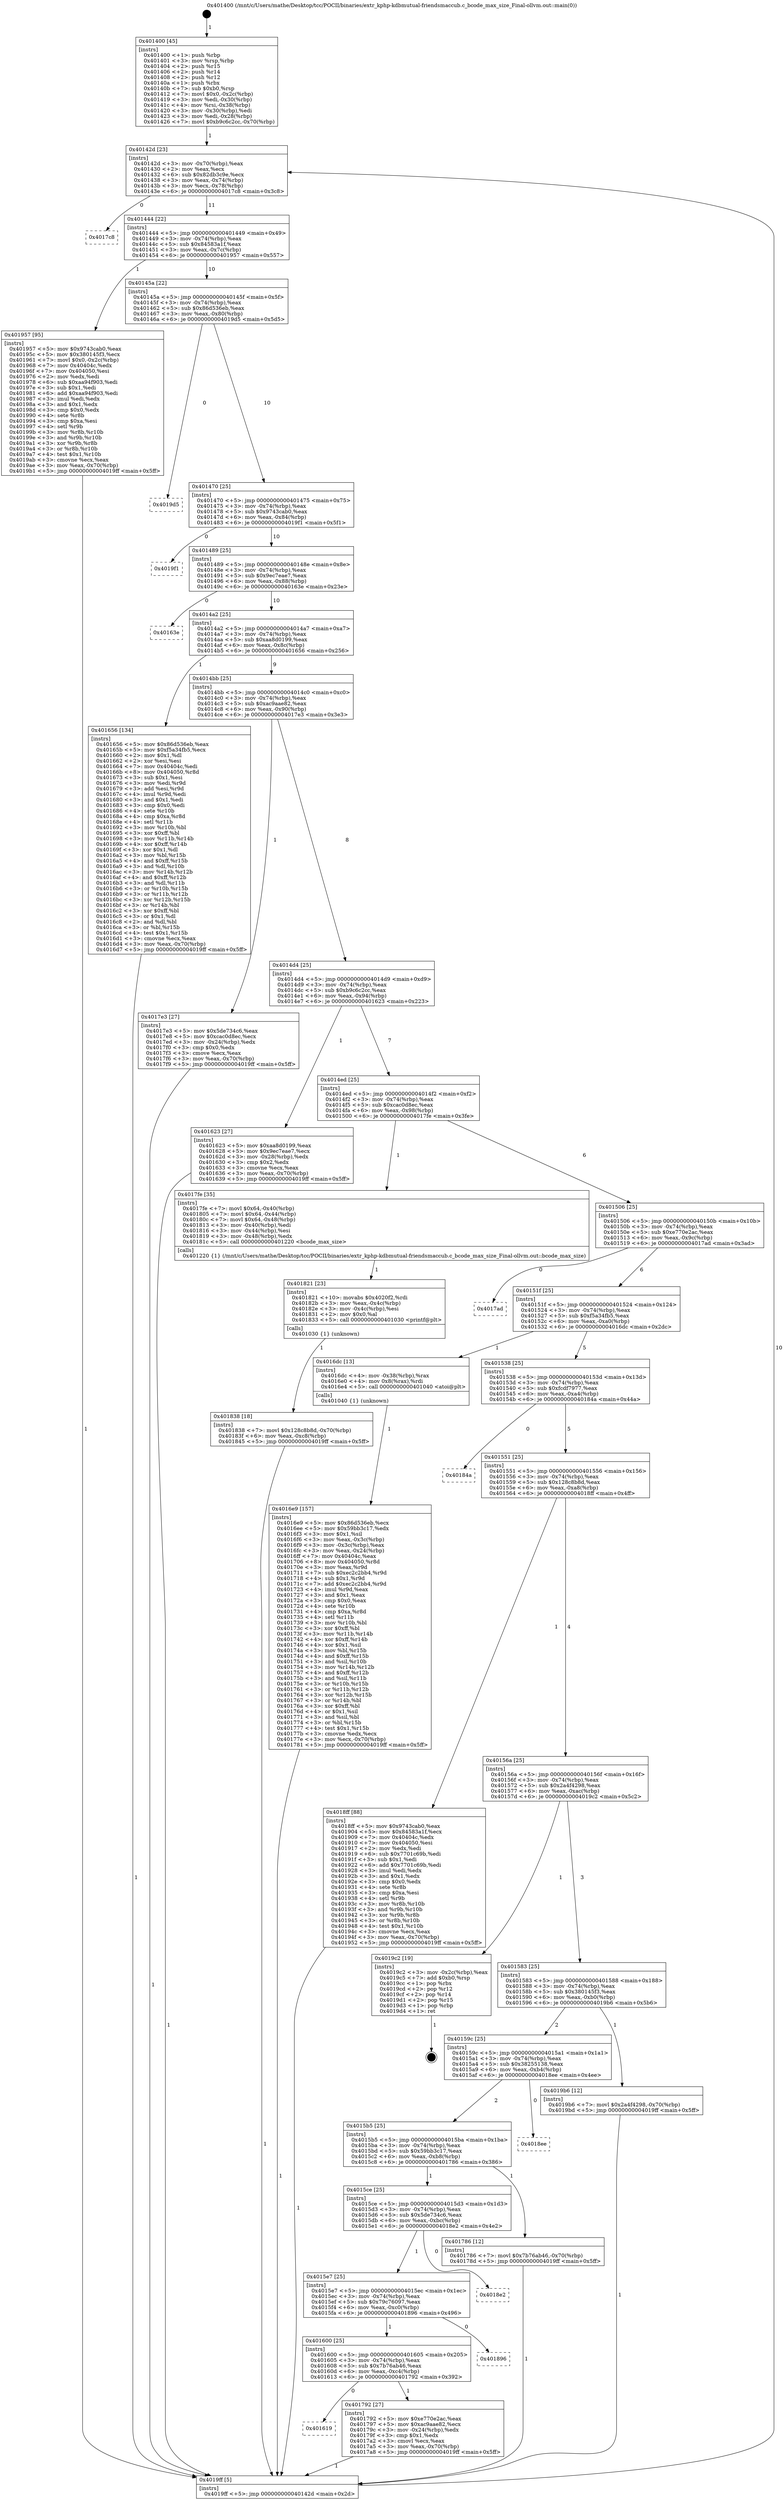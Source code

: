 digraph "0x401400" {
  label = "0x401400 (/mnt/c/Users/mathe/Desktop/tcc/POCII/binaries/extr_kphp-kdbmutual-friendsmaccub.c_bcode_max_size_Final-ollvm.out::main(0))"
  labelloc = "t"
  node[shape=record]

  Entry [label="",width=0.3,height=0.3,shape=circle,fillcolor=black,style=filled]
  "0x40142d" [label="{
     0x40142d [23]\l
     | [instrs]\l
     &nbsp;&nbsp;0x40142d \<+3\>: mov -0x70(%rbp),%eax\l
     &nbsp;&nbsp;0x401430 \<+2\>: mov %eax,%ecx\l
     &nbsp;&nbsp;0x401432 \<+6\>: sub $0x82db3c9e,%ecx\l
     &nbsp;&nbsp;0x401438 \<+3\>: mov %eax,-0x74(%rbp)\l
     &nbsp;&nbsp;0x40143b \<+3\>: mov %ecx,-0x78(%rbp)\l
     &nbsp;&nbsp;0x40143e \<+6\>: je 00000000004017c8 \<main+0x3c8\>\l
  }"]
  "0x4017c8" [label="{
     0x4017c8\l
  }", style=dashed]
  "0x401444" [label="{
     0x401444 [22]\l
     | [instrs]\l
     &nbsp;&nbsp;0x401444 \<+5\>: jmp 0000000000401449 \<main+0x49\>\l
     &nbsp;&nbsp;0x401449 \<+3\>: mov -0x74(%rbp),%eax\l
     &nbsp;&nbsp;0x40144c \<+5\>: sub $0x84583a1f,%eax\l
     &nbsp;&nbsp;0x401451 \<+3\>: mov %eax,-0x7c(%rbp)\l
     &nbsp;&nbsp;0x401454 \<+6\>: je 0000000000401957 \<main+0x557\>\l
  }"]
  Exit [label="",width=0.3,height=0.3,shape=circle,fillcolor=black,style=filled,peripheries=2]
  "0x401957" [label="{
     0x401957 [95]\l
     | [instrs]\l
     &nbsp;&nbsp;0x401957 \<+5\>: mov $0x9743cab0,%eax\l
     &nbsp;&nbsp;0x40195c \<+5\>: mov $0x380145f3,%ecx\l
     &nbsp;&nbsp;0x401961 \<+7\>: movl $0x0,-0x2c(%rbp)\l
     &nbsp;&nbsp;0x401968 \<+7\>: mov 0x40404c,%edx\l
     &nbsp;&nbsp;0x40196f \<+7\>: mov 0x404050,%esi\l
     &nbsp;&nbsp;0x401976 \<+2\>: mov %edx,%edi\l
     &nbsp;&nbsp;0x401978 \<+6\>: sub $0xaa94f903,%edi\l
     &nbsp;&nbsp;0x40197e \<+3\>: sub $0x1,%edi\l
     &nbsp;&nbsp;0x401981 \<+6\>: add $0xaa94f903,%edi\l
     &nbsp;&nbsp;0x401987 \<+3\>: imul %edi,%edx\l
     &nbsp;&nbsp;0x40198a \<+3\>: and $0x1,%edx\l
     &nbsp;&nbsp;0x40198d \<+3\>: cmp $0x0,%edx\l
     &nbsp;&nbsp;0x401990 \<+4\>: sete %r8b\l
     &nbsp;&nbsp;0x401994 \<+3\>: cmp $0xa,%esi\l
     &nbsp;&nbsp;0x401997 \<+4\>: setl %r9b\l
     &nbsp;&nbsp;0x40199b \<+3\>: mov %r8b,%r10b\l
     &nbsp;&nbsp;0x40199e \<+3\>: and %r9b,%r10b\l
     &nbsp;&nbsp;0x4019a1 \<+3\>: xor %r9b,%r8b\l
     &nbsp;&nbsp;0x4019a4 \<+3\>: or %r8b,%r10b\l
     &nbsp;&nbsp;0x4019a7 \<+4\>: test $0x1,%r10b\l
     &nbsp;&nbsp;0x4019ab \<+3\>: cmovne %ecx,%eax\l
     &nbsp;&nbsp;0x4019ae \<+3\>: mov %eax,-0x70(%rbp)\l
     &nbsp;&nbsp;0x4019b1 \<+5\>: jmp 00000000004019ff \<main+0x5ff\>\l
  }"]
  "0x40145a" [label="{
     0x40145a [22]\l
     | [instrs]\l
     &nbsp;&nbsp;0x40145a \<+5\>: jmp 000000000040145f \<main+0x5f\>\l
     &nbsp;&nbsp;0x40145f \<+3\>: mov -0x74(%rbp),%eax\l
     &nbsp;&nbsp;0x401462 \<+5\>: sub $0x86d536eb,%eax\l
     &nbsp;&nbsp;0x401467 \<+3\>: mov %eax,-0x80(%rbp)\l
     &nbsp;&nbsp;0x40146a \<+6\>: je 00000000004019d5 \<main+0x5d5\>\l
  }"]
  "0x401838" [label="{
     0x401838 [18]\l
     | [instrs]\l
     &nbsp;&nbsp;0x401838 \<+7\>: movl $0x128c8b8d,-0x70(%rbp)\l
     &nbsp;&nbsp;0x40183f \<+6\>: mov %eax,-0xc8(%rbp)\l
     &nbsp;&nbsp;0x401845 \<+5\>: jmp 00000000004019ff \<main+0x5ff\>\l
  }"]
  "0x4019d5" [label="{
     0x4019d5\l
  }", style=dashed]
  "0x401470" [label="{
     0x401470 [25]\l
     | [instrs]\l
     &nbsp;&nbsp;0x401470 \<+5\>: jmp 0000000000401475 \<main+0x75\>\l
     &nbsp;&nbsp;0x401475 \<+3\>: mov -0x74(%rbp),%eax\l
     &nbsp;&nbsp;0x401478 \<+5\>: sub $0x9743cab0,%eax\l
     &nbsp;&nbsp;0x40147d \<+6\>: mov %eax,-0x84(%rbp)\l
     &nbsp;&nbsp;0x401483 \<+6\>: je 00000000004019f1 \<main+0x5f1\>\l
  }"]
  "0x401821" [label="{
     0x401821 [23]\l
     | [instrs]\l
     &nbsp;&nbsp;0x401821 \<+10\>: movabs $0x4020f2,%rdi\l
     &nbsp;&nbsp;0x40182b \<+3\>: mov %eax,-0x4c(%rbp)\l
     &nbsp;&nbsp;0x40182e \<+3\>: mov -0x4c(%rbp),%esi\l
     &nbsp;&nbsp;0x401831 \<+2\>: mov $0x0,%al\l
     &nbsp;&nbsp;0x401833 \<+5\>: call 0000000000401030 \<printf@plt\>\l
     | [calls]\l
     &nbsp;&nbsp;0x401030 \{1\} (unknown)\l
  }"]
  "0x4019f1" [label="{
     0x4019f1\l
  }", style=dashed]
  "0x401489" [label="{
     0x401489 [25]\l
     | [instrs]\l
     &nbsp;&nbsp;0x401489 \<+5\>: jmp 000000000040148e \<main+0x8e\>\l
     &nbsp;&nbsp;0x40148e \<+3\>: mov -0x74(%rbp),%eax\l
     &nbsp;&nbsp;0x401491 \<+5\>: sub $0x9ec7eae7,%eax\l
     &nbsp;&nbsp;0x401496 \<+6\>: mov %eax,-0x88(%rbp)\l
     &nbsp;&nbsp;0x40149c \<+6\>: je 000000000040163e \<main+0x23e\>\l
  }"]
  "0x401619" [label="{
     0x401619\l
  }", style=dashed]
  "0x40163e" [label="{
     0x40163e\l
  }", style=dashed]
  "0x4014a2" [label="{
     0x4014a2 [25]\l
     | [instrs]\l
     &nbsp;&nbsp;0x4014a2 \<+5\>: jmp 00000000004014a7 \<main+0xa7\>\l
     &nbsp;&nbsp;0x4014a7 \<+3\>: mov -0x74(%rbp),%eax\l
     &nbsp;&nbsp;0x4014aa \<+5\>: sub $0xaa8d0199,%eax\l
     &nbsp;&nbsp;0x4014af \<+6\>: mov %eax,-0x8c(%rbp)\l
     &nbsp;&nbsp;0x4014b5 \<+6\>: je 0000000000401656 \<main+0x256\>\l
  }"]
  "0x401792" [label="{
     0x401792 [27]\l
     | [instrs]\l
     &nbsp;&nbsp;0x401792 \<+5\>: mov $0xe770e2ac,%eax\l
     &nbsp;&nbsp;0x401797 \<+5\>: mov $0xac9aae82,%ecx\l
     &nbsp;&nbsp;0x40179c \<+3\>: mov -0x24(%rbp),%edx\l
     &nbsp;&nbsp;0x40179f \<+3\>: cmp $0x1,%edx\l
     &nbsp;&nbsp;0x4017a2 \<+3\>: cmovl %ecx,%eax\l
     &nbsp;&nbsp;0x4017a5 \<+3\>: mov %eax,-0x70(%rbp)\l
     &nbsp;&nbsp;0x4017a8 \<+5\>: jmp 00000000004019ff \<main+0x5ff\>\l
  }"]
  "0x401656" [label="{
     0x401656 [134]\l
     | [instrs]\l
     &nbsp;&nbsp;0x401656 \<+5\>: mov $0x86d536eb,%eax\l
     &nbsp;&nbsp;0x40165b \<+5\>: mov $0xf5a34fb5,%ecx\l
     &nbsp;&nbsp;0x401660 \<+2\>: mov $0x1,%dl\l
     &nbsp;&nbsp;0x401662 \<+2\>: xor %esi,%esi\l
     &nbsp;&nbsp;0x401664 \<+7\>: mov 0x40404c,%edi\l
     &nbsp;&nbsp;0x40166b \<+8\>: mov 0x404050,%r8d\l
     &nbsp;&nbsp;0x401673 \<+3\>: sub $0x1,%esi\l
     &nbsp;&nbsp;0x401676 \<+3\>: mov %edi,%r9d\l
     &nbsp;&nbsp;0x401679 \<+3\>: add %esi,%r9d\l
     &nbsp;&nbsp;0x40167c \<+4\>: imul %r9d,%edi\l
     &nbsp;&nbsp;0x401680 \<+3\>: and $0x1,%edi\l
     &nbsp;&nbsp;0x401683 \<+3\>: cmp $0x0,%edi\l
     &nbsp;&nbsp;0x401686 \<+4\>: sete %r10b\l
     &nbsp;&nbsp;0x40168a \<+4\>: cmp $0xa,%r8d\l
     &nbsp;&nbsp;0x40168e \<+4\>: setl %r11b\l
     &nbsp;&nbsp;0x401692 \<+3\>: mov %r10b,%bl\l
     &nbsp;&nbsp;0x401695 \<+3\>: xor $0xff,%bl\l
     &nbsp;&nbsp;0x401698 \<+3\>: mov %r11b,%r14b\l
     &nbsp;&nbsp;0x40169b \<+4\>: xor $0xff,%r14b\l
     &nbsp;&nbsp;0x40169f \<+3\>: xor $0x1,%dl\l
     &nbsp;&nbsp;0x4016a2 \<+3\>: mov %bl,%r15b\l
     &nbsp;&nbsp;0x4016a5 \<+4\>: and $0xff,%r15b\l
     &nbsp;&nbsp;0x4016a9 \<+3\>: and %dl,%r10b\l
     &nbsp;&nbsp;0x4016ac \<+3\>: mov %r14b,%r12b\l
     &nbsp;&nbsp;0x4016af \<+4\>: and $0xff,%r12b\l
     &nbsp;&nbsp;0x4016b3 \<+3\>: and %dl,%r11b\l
     &nbsp;&nbsp;0x4016b6 \<+3\>: or %r10b,%r15b\l
     &nbsp;&nbsp;0x4016b9 \<+3\>: or %r11b,%r12b\l
     &nbsp;&nbsp;0x4016bc \<+3\>: xor %r12b,%r15b\l
     &nbsp;&nbsp;0x4016bf \<+3\>: or %r14b,%bl\l
     &nbsp;&nbsp;0x4016c2 \<+3\>: xor $0xff,%bl\l
     &nbsp;&nbsp;0x4016c5 \<+3\>: or $0x1,%dl\l
     &nbsp;&nbsp;0x4016c8 \<+2\>: and %dl,%bl\l
     &nbsp;&nbsp;0x4016ca \<+3\>: or %bl,%r15b\l
     &nbsp;&nbsp;0x4016cd \<+4\>: test $0x1,%r15b\l
     &nbsp;&nbsp;0x4016d1 \<+3\>: cmovne %ecx,%eax\l
     &nbsp;&nbsp;0x4016d4 \<+3\>: mov %eax,-0x70(%rbp)\l
     &nbsp;&nbsp;0x4016d7 \<+5\>: jmp 00000000004019ff \<main+0x5ff\>\l
  }"]
  "0x4014bb" [label="{
     0x4014bb [25]\l
     | [instrs]\l
     &nbsp;&nbsp;0x4014bb \<+5\>: jmp 00000000004014c0 \<main+0xc0\>\l
     &nbsp;&nbsp;0x4014c0 \<+3\>: mov -0x74(%rbp),%eax\l
     &nbsp;&nbsp;0x4014c3 \<+5\>: sub $0xac9aae82,%eax\l
     &nbsp;&nbsp;0x4014c8 \<+6\>: mov %eax,-0x90(%rbp)\l
     &nbsp;&nbsp;0x4014ce \<+6\>: je 00000000004017e3 \<main+0x3e3\>\l
  }"]
  "0x401600" [label="{
     0x401600 [25]\l
     | [instrs]\l
     &nbsp;&nbsp;0x401600 \<+5\>: jmp 0000000000401605 \<main+0x205\>\l
     &nbsp;&nbsp;0x401605 \<+3\>: mov -0x74(%rbp),%eax\l
     &nbsp;&nbsp;0x401608 \<+5\>: sub $0x7b76ab46,%eax\l
     &nbsp;&nbsp;0x40160d \<+6\>: mov %eax,-0xc4(%rbp)\l
     &nbsp;&nbsp;0x401613 \<+6\>: je 0000000000401792 \<main+0x392\>\l
  }"]
  "0x4017e3" [label="{
     0x4017e3 [27]\l
     | [instrs]\l
     &nbsp;&nbsp;0x4017e3 \<+5\>: mov $0x5de734c6,%eax\l
     &nbsp;&nbsp;0x4017e8 \<+5\>: mov $0xcac0d8ec,%ecx\l
     &nbsp;&nbsp;0x4017ed \<+3\>: mov -0x24(%rbp),%edx\l
     &nbsp;&nbsp;0x4017f0 \<+3\>: cmp $0x0,%edx\l
     &nbsp;&nbsp;0x4017f3 \<+3\>: cmove %ecx,%eax\l
     &nbsp;&nbsp;0x4017f6 \<+3\>: mov %eax,-0x70(%rbp)\l
     &nbsp;&nbsp;0x4017f9 \<+5\>: jmp 00000000004019ff \<main+0x5ff\>\l
  }"]
  "0x4014d4" [label="{
     0x4014d4 [25]\l
     | [instrs]\l
     &nbsp;&nbsp;0x4014d4 \<+5\>: jmp 00000000004014d9 \<main+0xd9\>\l
     &nbsp;&nbsp;0x4014d9 \<+3\>: mov -0x74(%rbp),%eax\l
     &nbsp;&nbsp;0x4014dc \<+5\>: sub $0xb9c6c2cc,%eax\l
     &nbsp;&nbsp;0x4014e1 \<+6\>: mov %eax,-0x94(%rbp)\l
     &nbsp;&nbsp;0x4014e7 \<+6\>: je 0000000000401623 \<main+0x223\>\l
  }"]
  "0x401896" [label="{
     0x401896\l
  }", style=dashed]
  "0x401623" [label="{
     0x401623 [27]\l
     | [instrs]\l
     &nbsp;&nbsp;0x401623 \<+5\>: mov $0xaa8d0199,%eax\l
     &nbsp;&nbsp;0x401628 \<+5\>: mov $0x9ec7eae7,%ecx\l
     &nbsp;&nbsp;0x40162d \<+3\>: mov -0x28(%rbp),%edx\l
     &nbsp;&nbsp;0x401630 \<+3\>: cmp $0x2,%edx\l
     &nbsp;&nbsp;0x401633 \<+3\>: cmovne %ecx,%eax\l
     &nbsp;&nbsp;0x401636 \<+3\>: mov %eax,-0x70(%rbp)\l
     &nbsp;&nbsp;0x401639 \<+5\>: jmp 00000000004019ff \<main+0x5ff\>\l
  }"]
  "0x4014ed" [label="{
     0x4014ed [25]\l
     | [instrs]\l
     &nbsp;&nbsp;0x4014ed \<+5\>: jmp 00000000004014f2 \<main+0xf2\>\l
     &nbsp;&nbsp;0x4014f2 \<+3\>: mov -0x74(%rbp),%eax\l
     &nbsp;&nbsp;0x4014f5 \<+5\>: sub $0xcac0d8ec,%eax\l
     &nbsp;&nbsp;0x4014fa \<+6\>: mov %eax,-0x98(%rbp)\l
     &nbsp;&nbsp;0x401500 \<+6\>: je 00000000004017fe \<main+0x3fe\>\l
  }"]
  "0x4019ff" [label="{
     0x4019ff [5]\l
     | [instrs]\l
     &nbsp;&nbsp;0x4019ff \<+5\>: jmp 000000000040142d \<main+0x2d\>\l
  }"]
  "0x401400" [label="{
     0x401400 [45]\l
     | [instrs]\l
     &nbsp;&nbsp;0x401400 \<+1\>: push %rbp\l
     &nbsp;&nbsp;0x401401 \<+3\>: mov %rsp,%rbp\l
     &nbsp;&nbsp;0x401404 \<+2\>: push %r15\l
     &nbsp;&nbsp;0x401406 \<+2\>: push %r14\l
     &nbsp;&nbsp;0x401408 \<+2\>: push %r12\l
     &nbsp;&nbsp;0x40140a \<+1\>: push %rbx\l
     &nbsp;&nbsp;0x40140b \<+7\>: sub $0xb0,%rsp\l
     &nbsp;&nbsp;0x401412 \<+7\>: movl $0x0,-0x2c(%rbp)\l
     &nbsp;&nbsp;0x401419 \<+3\>: mov %edi,-0x30(%rbp)\l
     &nbsp;&nbsp;0x40141c \<+4\>: mov %rsi,-0x38(%rbp)\l
     &nbsp;&nbsp;0x401420 \<+3\>: mov -0x30(%rbp),%edi\l
     &nbsp;&nbsp;0x401423 \<+3\>: mov %edi,-0x28(%rbp)\l
     &nbsp;&nbsp;0x401426 \<+7\>: movl $0xb9c6c2cc,-0x70(%rbp)\l
  }"]
  "0x4015e7" [label="{
     0x4015e7 [25]\l
     | [instrs]\l
     &nbsp;&nbsp;0x4015e7 \<+5\>: jmp 00000000004015ec \<main+0x1ec\>\l
     &nbsp;&nbsp;0x4015ec \<+3\>: mov -0x74(%rbp),%eax\l
     &nbsp;&nbsp;0x4015ef \<+5\>: sub $0x79c76097,%eax\l
     &nbsp;&nbsp;0x4015f4 \<+6\>: mov %eax,-0xc0(%rbp)\l
     &nbsp;&nbsp;0x4015fa \<+6\>: je 0000000000401896 \<main+0x496\>\l
  }"]
  "0x4017fe" [label="{
     0x4017fe [35]\l
     | [instrs]\l
     &nbsp;&nbsp;0x4017fe \<+7\>: movl $0x64,-0x40(%rbp)\l
     &nbsp;&nbsp;0x401805 \<+7\>: movl $0x64,-0x44(%rbp)\l
     &nbsp;&nbsp;0x40180c \<+7\>: movl $0x64,-0x48(%rbp)\l
     &nbsp;&nbsp;0x401813 \<+3\>: mov -0x40(%rbp),%edi\l
     &nbsp;&nbsp;0x401816 \<+3\>: mov -0x44(%rbp),%esi\l
     &nbsp;&nbsp;0x401819 \<+3\>: mov -0x48(%rbp),%edx\l
     &nbsp;&nbsp;0x40181c \<+5\>: call 0000000000401220 \<bcode_max_size\>\l
     | [calls]\l
     &nbsp;&nbsp;0x401220 \{1\} (/mnt/c/Users/mathe/Desktop/tcc/POCII/binaries/extr_kphp-kdbmutual-friendsmaccub.c_bcode_max_size_Final-ollvm.out::bcode_max_size)\l
  }"]
  "0x401506" [label="{
     0x401506 [25]\l
     | [instrs]\l
     &nbsp;&nbsp;0x401506 \<+5\>: jmp 000000000040150b \<main+0x10b\>\l
     &nbsp;&nbsp;0x40150b \<+3\>: mov -0x74(%rbp),%eax\l
     &nbsp;&nbsp;0x40150e \<+5\>: sub $0xe770e2ac,%eax\l
     &nbsp;&nbsp;0x401513 \<+6\>: mov %eax,-0x9c(%rbp)\l
     &nbsp;&nbsp;0x401519 \<+6\>: je 00000000004017ad \<main+0x3ad\>\l
  }"]
  "0x4018e2" [label="{
     0x4018e2\l
  }", style=dashed]
  "0x4017ad" [label="{
     0x4017ad\l
  }", style=dashed]
  "0x40151f" [label="{
     0x40151f [25]\l
     | [instrs]\l
     &nbsp;&nbsp;0x40151f \<+5\>: jmp 0000000000401524 \<main+0x124\>\l
     &nbsp;&nbsp;0x401524 \<+3\>: mov -0x74(%rbp),%eax\l
     &nbsp;&nbsp;0x401527 \<+5\>: sub $0xf5a34fb5,%eax\l
     &nbsp;&nbsp;0x40152c \<+6\>: mov %eax,-0xa0(%rbp)\l
     &nbsp;&nbsp;0x401532 \<+6\>: je 00000000004016dc \<main+0x2dc\>\l
  }"]
  "0x4015ce" [label="{
     0x4015ce [25]\l
     | [instrs]\l
     &nbsp;&nbsp;0x4015ce \<+5\>: jmp 00000000004015d3 \<main+0x1d3\>\l
     &nbsp;&nbsp;0x4015d3 \<+3\>: mov -0x74(%rbp),%eax\l
     &nbsp;&nbsp;0x4015d6 \<+5\>: sub $0x5de734c6,%eax\l
     &nbsp;&nbsp;0x4015db \<+6\>: mov %eax,-0xbc(%rbp)\l
     &nbsp;&nbsp;0x4015e1 \<+6\>: je 00000000004018e2 \<main+0x4e2\>\l
  }"]
  "0x4016dc" [label="{
     0x4016dc [13]\l
     | [instrs]\l
     &nbsp;&nbsp;0x4016dc \<+4\>: mov -0x38(%rbp),%rax\l
     &nbsp;&nbsp;0x4016e0 \<+4\>: mov 0x8(%rax),%rdi\l
     &nbsp;&nbsp;0x4016e4 \<+5\>: call 0000000000401040 \<atoi@plt\>\l
     | [calls]\l
     &nbsp;&nbsp;0x401040 \{1\} (unknown)\l
  }"]
  "0x401538" [label="{
     0x401538 [25]\l
     | [instrs]\l
     &nbsp;&nbsp;0x401538 \<+5\>: jmp 000000000040153d \<main+0x13d\>\l
     &nbsp;&nbsp;0x40153d \<+3\>: mov -0x74(%rbp),%eax\l
     &nbsp;&nbsp;0x401540 \<+5\>: sub $0xfcdf7977,%eax\l
     &nbsp;&nbsp;0x401545 \<+6\>: mov %eax,-0xa4(%rbp)\l
     &nbsp;&nbsp;0x40154b \<+6\>: je 000000000040184a \<main+0x44a\>\l
  }"]
  "0x4016e9" [label="{
     0x4016e9 [157]\l
     | [instrs]\l
     &nbsp;&nbsp;0x4016e9 \<+5\>: mov $0x86d536eb,%ecx\l
     &nbsp;&nbsp;0x4016ee \<+5\>: mov $0x59bb3c17,%edx\l
     &nbsp;&nbsp;0x4016f3 \<+3\>: mov $0x1,%sil\l
     &nbsp;&nbsp;0x4016f6 \<+3\>: mov %eax,-0x3c(%rbp)\l
     &nbsp;&nbsp;0x4016f9 \<+3\>: mov -0x3c(%rbp),%eax\l
     &nbsp;&nbsp;0x4016fc \<+3\>: mov %eax,-0x24(%rbp)\l
     &nbsp;&nbsp;0x4016ff \<+7\>: mov 0x40404c,%eax\l
     &nbsp;&nbsp;0x401706 \<+8\>: mov 0x404050,%r8d\l
     &nbsp;&nbsp;0x40170e \<+3\>: mov %eax,%r9d\l
     &nbsp;&nbsp;0x401711 \<+7\>: sub $0xec2c2bb4,%r9d\l
     &nbsp;&nbsp;0x401718 \<+4\>: sub $0x1,%r9d\l
     &nbsp;&nbsp;0x40171c \<+7\>: add $0xec2c2bb4,%r9d\l
     &nbsp;&nbsp;0x401723 \<+4\>: imul %r9d,%eax\l
     &nbsp;&nbsp;0x401727 \<+3\>: and $0x1,%eax\l
     &nbsp;&nbsp;0x40172a \<+3\>: cmp $0x0,%eax\l
     &nbsp;&nbsp;0x40172d \<+4\>: sete %r10b\l
     &nbsp;&nbsp;0x401731 \<+4\>: cmp $0xa,%r8d\l
     &nbsp;&nbsp;0x401735 \<+4\>: setl %r11b\l
     &nbsp;&nbsp;0x401739 \<+3\>: mov %r10b,%bl\l
     &nbsp;&nbsp;0x40173c \<+3\>: xor $0xff,%bl\l
     &nbsp;&nbsp;0x40173f \<+3\>: mov %r11b,%r14b\l
     &nbsp;&nbsp;0x401742 \<+4\>: xor $0xff,%r14b\l
     &nbsp;&nbsp;0x401746 \<+4\>: xor $0x1,%sil\l
     &nbsp;&nbsp;0x40174a \<+3\>: mov %bl,%r15b\l
     &nbsp;&nbsp;0x40174d \<+4\>: and $0xff,%r15b\l
     &nbsp;&nbsp;0x401751 \<+3\>: and %sil,%r10b\l
     &nbsp;&nbsp;0x401754 \<+3\>: mov %r14b,%r12b\l
     &nbsp;&nbsp;0x401757 \<+4\>: and $0xff,%r12b\l
     &nbsp;&nbsp;0x40175b \<+3\>: and %sil,%r11b\l
     &nbsp;&nbsp;0x40175e \<+3\>: or %r10b,%r15b\l
     &nbsp;&nbsp;0x401761 \<+3\>: or %r11b,%r12b\l
     &nbsp;&nbsp;0x401764 \<+3\>: xor %r12b,%r15b\l
     &nbsp;&nbsp;0x401767 \<+3\>: or %r14b,%bl\l
     &nbsp;&nbsp;0x40176a \<+3\>: xor $0xff,%bl\l
     &nbsp;&nbsp;0x40176d \<+4\>: or $0x1,%sil\l
     &nbsp;&nbsp;0x401771 \<+3\>: and %sil,%bl\l
     &nbsp;&nbsp;0x401774 \<+3\>: or %bl,%r15b\l
     &nbsp;&nbsp;0x401777 \<+4\>: test $0x1,%r15b\l
     &nbsp;&nbsp;0x40177b \<+3\>: cmovne %edx,%ecx\l
     &nbsp;&nbsp;0x40177e \<+3\>: mov %ecx,-0x70(%rbp)\l
     &nbsp;&nbsp;0x401781 \<+5\>: jmp 00000000004019ff \<main+0x5ff\>\l
  }"]
  "0x401786" [label="{
     0x401786 [12]\l
     | [instrs]\l
     &nbsp;&nbsp;0x401786 \<+7\>: movl $0x7b76ab46,-0x70(%rbp)\l
     &nbsp;&nbsp;0x40178d \<+5\>: jmp 00000000004019ff \<main+0x5ff\>\l
  }"]
  "0x40184a" [label="{
     0x40184a\l
  }", style=dashed]
  "0x401551" [label="{
     0x401551 [25]\l
     | [instrs]\l
     &nbsp;&nbsp;0x401551 \<+5\>: jmp 0000000000401556 \<main+0x156\>\l
     &nbsp;&nbsp;0x401556 \<+3\>: mov -0x74(%rbp),%eax\l
     &nbsp;&nbsp;0x401559 \<+5\>: sub $0x128c8b8d,%eax\l
     &nbsp;&nbsp;0x40155e \<+6\>: mov %eax,-0xa8(%rbp)\l
     &nbsp;&nbsp;0x401564 \<+6\>: je 00000000004018ff \<main+0x4ff\>\l
  }"]
  "0x4015b5" [label="{
     0x4015b5 [25]\l
     | [instrs]\l
     &nbsp;&nbsp;0x4015b5 \<+5\>: jmp 00000000004015ba \<main+0x1ba\>\l
     &nbsp;&nbsp;0x4015ba \<+3\>: mov -0x74(%rbp),%eax\l
     &nbsp;&nbsp;0x4015bd \<+5\>: sub $0x59bb3c17,%eax\l
     &nbsp;&nbsp;0x4015c2 \<+6\>: mov %eax,-0xb8(%rbp)\l
     &nbsp;&nbsp;0x4015c8 \<+6\>: je 0000000000401786 \<main+0x386\>\l
  }"]
  "0x4018ff" [label="{
     0x4018ff [88]\l
     | [instrs]\l
     &nbsp;&nbsp;0x4018ff \<+5\>: mov $0x9743cab0,%eax\l
     &nbsp;&nbsp;0x401904 \<+5\>: mov $0x84583a1f,%ecx\l
     &nbsp;&nbsp;0x401909 \<+7\>: mov 0x40404c,%edx\l
     &nbsp;&nbsp;0x401910 \<+7\>: mov 0x404050,%esi\l
     &nbsp;&nbsp;0x401917 \<+2\>: mov %edx,%edi\l
     &nbsp;&nbsp;0x401919 \<+6\>: sub $0x7701c69b,%edi\l
     &nbsp;&nbsp;0x40191f \<+3\>: sub $0x1,%edi\l
     &nbsp;&nbsp;0x401922 \<+6\>: add $0x7701c69b,%edi\l
     &nbsp;&nbsp;0x401928 \<+3\>: imul %edi,%edx\l
     &nbsp;&nbsp;0x40192b \<+3\>: and $0x1,%edx\l
     &nbsp;&nbsp;0x40192e \<+3\>: cmp $0x0,%edx\l
     &nbsp;&nbsp;0x401931 \<+4\>: sete %r8b\l
     &nbsp;&nbsp;0x401935 \<+3\>: cmp $0xa,%esi\l
     &nbsp;&nbsp;0x401938 \<+4\>: setl %r9b\l
     &nbsp;&nbsp;0x40193c \<+3\>: mov %r8b,%r10b\l
     &nbsp;&nbsp;0x40193f \<+3\>: and %r9b,%r10b\l
     &nbsp;&nbsp;0x401942 \<+3\>: xor %r9b,%r8b\l
     &nbsp;&nbsp;0x401945 \<+3\>: or %r8b,%r10b\l
     &nbsp;&nbsp;0x401948 \<+4\>: test $0x1,%r10b\l
     &nbsp;&nbsp;0x40194c \<+3\>: cmovne %ecx,%eax\l
     &nbsp;&nbsp;0x40194f \<+3\>: mov %eax,-0x70(%rbp)\l
     &nbsp;&nbsp;0x401952 \<+5\>: jmp 00000000004019ff \<main+0x5ff\>\l
  }"]
  "0x40156a" [label="{
     0x40156a [25]\l
     | [instrs]\l
     &nbsp;&nbsp;0x40156a \<+5\>: jmp 000000000040156f \<main+0x16f\>\l
     &nbsp;&nbsp;0x40156f \<+3\>: mov -0x74(%rbp),%eax\l
     &nbsp;&nbsp;0x401572 \<+5\>: sub $0x2a4f4298,%eax\l
     &nbsp;&nbsp;0x401577 \<+6\>: mov %eax,-0xac(%rbp)\l
     &nbsp;&nbsp;0x40157d \<+6\>: je 00000000004019c2 \<main+0x5c2\>\l
  }"]
  "0x4018ee" [label="{
     0x4018ee\l
  }", style=dashed]
  "0x4019c2" [label="{
     0x4019c2 [19]\l
     | [instrs]\l
     &nbsp;&nbsp;0x4019c2 \<+3\>: mov -0x2c(%rbp),%eax\l
     &nbsp;&nbsp;0x4019c5 \<+7\>: add $0xb0,%rsp\l
     &nbsp;&nbsp;0x4019cc \<+1\>: pop %rbx\l
     &nbsp;&nbsp;0x4019cd \<+2\>: pop %r12\l
     &nbsp;&nbsp;0x4019cf \<+2\>: pop %r14\l
     &nbsp;&nbsp;0x4019d1 \<+2\>: pop %r15\l
     &nbsp;&nbsp;0x4019d3 \<+1\>: pop %rbp\l
     &nbsp;&nbsp;0x4019d4 \<+1\>: ret\l
  }"]
  "0x401583" [label="{
     0x401583 [25]\l
     | [instrs]\l
     &nbsp;&nbsp;0x401583 \<+5\>: jmp 0000000000401588 \<main+0x188\>\l
     &nbsp;&nbsp;0x401588 \<+3\>: mov -0x74(%rbp),%eax\l
     &nbsp;&nbsp;0x40158b \<+5\>: sub $0x380145f3,%eax\l
     &nbsp;&nbsp;0x401590 \<+6\>: mov %eax,-0xb0(%rbp)\l
     &nbsp;&nbsp;0x401596 \<+6\>: je 00000000004019b6 \<main+0x5b6\>\l
  }"]
  "0x40159c" [label="{
     0x40159c [25]\l
     | [instrs]\l
     &nbsp;&nbsp;0x40159c \<+5\>: jmp 00000000004015a1 \<main+0x1a1\>\l
     &nbsp;&nbsp;0x4015a1 \<+3\>: mov -0x74(%rbp),%eax\l
     &nbsp;&nbsp;0x4015a4 \<+5\>: sub $0x38255138,%eax\l
     &nbsp;&nbsp;0x4015a9 \<+6\>: mov %eax,-0xb4(%rbp)\l
     &nbsp;&nbsp;0x4015af \<+6\>: je 00000000004018ee \<main+0x4ee\>\l
  }"]
  "0x4019b6" [label="{
     0x4019b6 [12]\l
     | [instrs]\l
     &nbsp;&nbsp;0x4019b6 \<+7\>: movl $0x2a4f4298,-0x70(%rbp)\l
     &nbsp;&nbsp;0x4019bd \<+5\>: jmp 00000000004019ff \<main+0x5ff\>\l
  }"]
  Entry -> "0x401400" [label=" 1"]
  "0x40142d" -> "0x4017c8" [label=" 0"]
  "0x40142d" -> "0x401444" [label=" 11"]
  "0x4019c2" -> Exit [label=" 1"]
  "0x401444" -> "0x401957" [label=" 1"]
  "0x401444" -> "0x40145a" [label=" 10"]
  "0x4019b6" -> "0x4019ff" [label=" 1"]
  "0x40145a" -> "0x4019d5" [label=" 0"]
  "0x40145a" -> "0x401470" [label=" 10"]
  "0x401957" -> "0x4019ff" [label=" 1"]
  "0x401470" -> "0x4019f1" [label=" 0"]
  "0x401470" -> "0x401489" [label=" 10"]
  "0x4018ff" -> "0x4019ff" [label=" 1"]
  "0x401489" -> "0x40163e" [label=" 0"]
  "0x401489" -> "0x4014a2" [label=" 10"]
  "0x401838" -> "0x4019ff" [label=" 1"]
  "0x4014a2" -> "0x401656" [label=" 1"]
  "0x4014a2" -> "0x4014bb" [label=" 9"]
  "0x401821" -> "0x401838" [label=" 1"]
  "0x4014bb" -> "0x4017e3" [label=" 1"]
  "0x4014bb" -> "0x4014d4" [label=" 8"]
  "0x4017e3" -> "0x4019ff" [label=" 1"]
  "0x4014d4" -> "0x401623" [label=" 1"]
  "0x4014d4" -> "0x4014ed" [label=" 7"]
  "0x401623" -> "0x4019ff" [label=" 1"]
  "0x401400" -> "0x40142d" [label=" 1"]
  "0x4019ff" -> "0x40142d" [label=" 10"]
  "0x401656" -> "0x4019ff" [label=" 1"]
  "0x401792" -> "0x4019ff" [label=" 1"]
  "0x4014ed" -> "0x4017fe" [label=" 1"]
  "0x4014ed" -> "0x401506" [label=" 6"]
  "0x401600" -> "0x401792" [label=" 1"]
  "0x401506" -> "0x4017ad" [label=" 0"]
  "0x401506" -> "0x40151f" [label=" 6"]
  "0x4017fe" -> "0x401821" [label=" 1"]
  "0x40151f" -> "0x4016dc" [label=" 1"]
  "0x40151f" -> "0x401538" [label=" 5"]
  "0x4016dc" -> "0x4016e9" [label=" 1"]
  "0x4016e9" -> "0x4019ff" [label=" 1"]
  "0x4015e7" -> "0x401896" [label=" 0"]
  "0x401538" -> "0x40184a" [label=" 0"]
  "0x401538" -> "0x401551" [label=" 5"]
  "0x401600" -> "0x401619" [label=" 0"]
  "0x401551" -> "0x4018ff" [label=" 1"]
  "0x401551" -> "0x40156a" [label=" 4"]
  "0x4015ce" -> "0x4018e2" [label=" 0"]
  "0x40156a" -> "0x4019c2" [label=" 1"]
  "0x40156a" -> "0x401583" [label=" 3"]
  "0x4015e7" -> "0x401600" [label=" 1"]
  "0x401583" -> "0x4019b6" [label=" 1"]
  "0x401583" -> "0x40159c" [label=" 2"]
  "0x401786" -> "0x4019ff" [label=" 1"]
  "0x40159c" -> "0x4018ee" [label=" 0"]
  "0x40159c" -> "0x4015b5" [label=" 2"]
  "0x4015ce" -> "0x4015e7" [label=" 1"]
  "0x4015b5" -> "0x401786" [label=" 1"]
  "0x4015b5" -> "0x4015ce" [label=" 1"]
}
